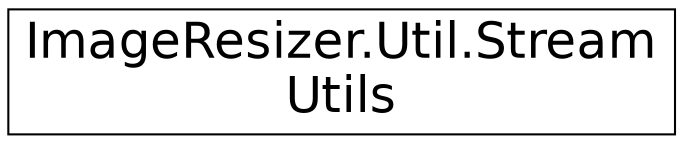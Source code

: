 digraph "Graphical Class Hierarchy"
{
  edge [fontname="Helvetica",fontsize="24",labelfontname="Helvetica",labelfontsize="24"];
  node [fontname="Helvetica",fontsize="24",shape=record];
  rankdir="LR";
  Node1 [label="ImageResizer.Util.Stream\lUtils",height=0.2,width=0.4,color="black", fillcolor="white", style="filled",URL="$class_image_resizer_1_1_util_1_1_stream_utils.html"];
}
